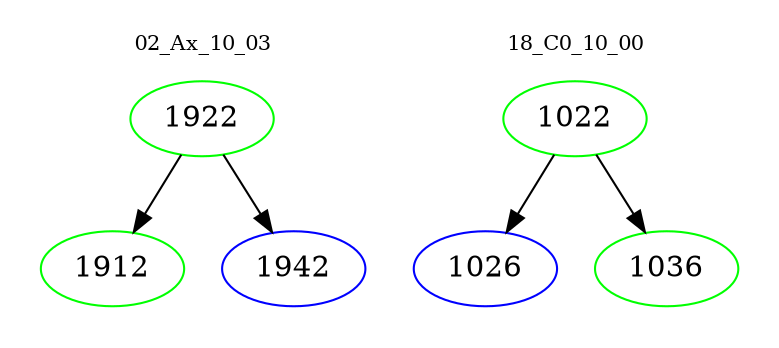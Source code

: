 digraph{
subgraph cluster_0 {
color = white
label = "02_Ax_10_03";
fontsize=10;
T0_1922 [label="1922", color="green"]
T0_1922 -> T0_1912 [color="black"]
T0_1912 [label="1912", color="green"]
T0_1922 -> T0_1942 [color="black"]
T0_1942 [label="1942", color="blue"]
}
subgraph cluster_1 {
color = white
label = "18_C0_10_00";
fontsize=10;
T1_1022 [label="1022", color="green"]
T1_1022 -> T1_1026 [color="black"]
T1_1026 [label="1026", color="blue"]
T1_1022 -> T1_1036 [color="black"]
T1_1036 [label="1036", color="green"]
}
}
